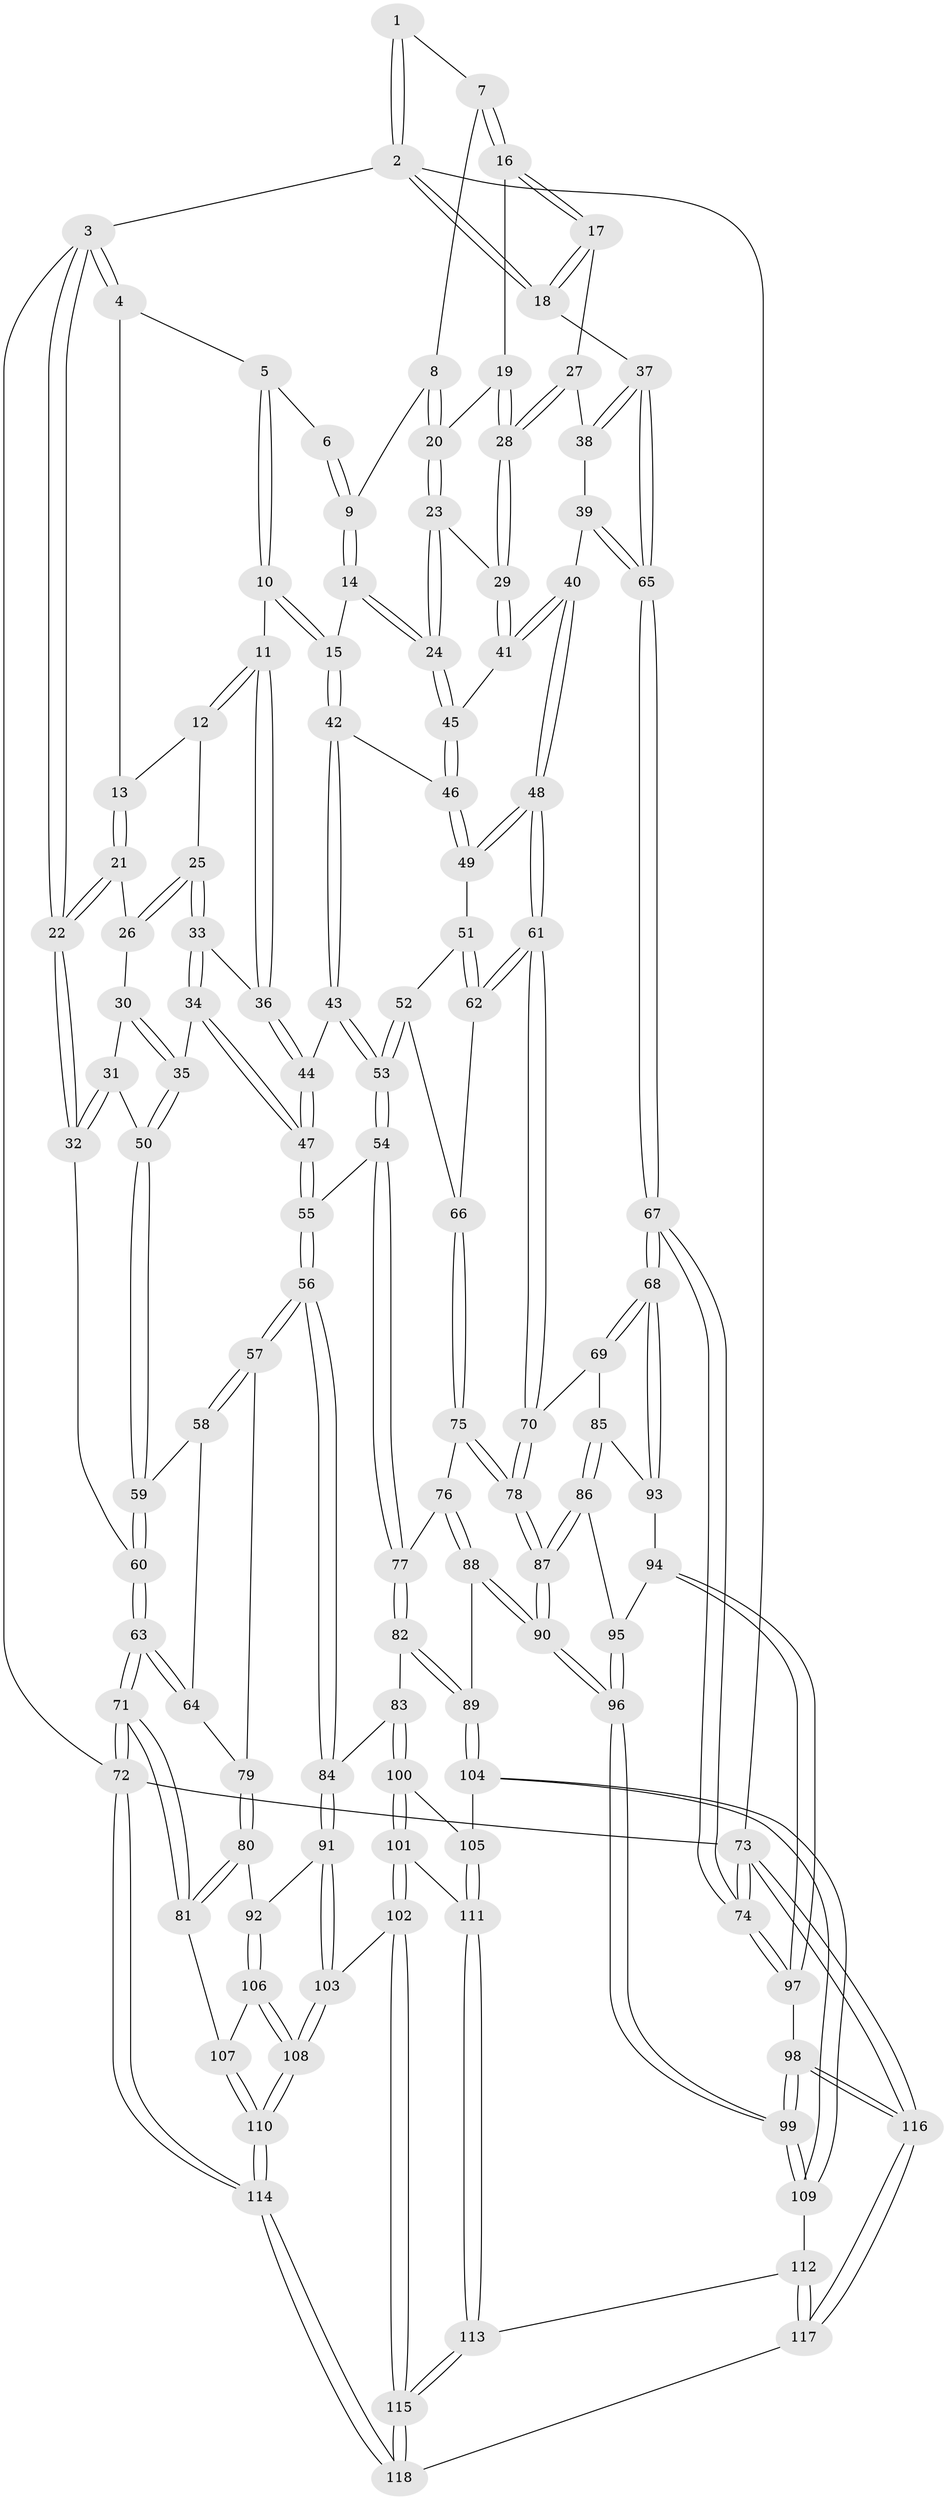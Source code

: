 // Generated by graph-tools (version 1.1) at 2025/00/03/09/25 05:00:00]
// undirected, 118 vertices, 292 edges
graph export_dot {
graph [start="1"]
  node [color=gray90,style=filled];
  1 [pos="+0.7781065202180065+0"];
  2 [pos="+1+0"];
  3 [pos="+0+0"];
  4 [pos="+0.22862066929680266+0"];
  5 [pos="+0.43743828831915754+0"];
  6 [pos="+0.6587206149108804+0"];
  7 [pos="+0.8116302756683196+0.03840846035162263"];
  8 [pos="+0.7309472942660061+0.024043856229404525"];
  9 [pos="+0.6712207925889446+0"];
  10 [pos="+0.42834239059317875+0.09330179787140315"];
  11 [pos="+0.3409658463211853+0.11503537780351053"];
  12 [pos="+0.25501268037129876+0.0460963979003138"];
  13 [pos="+0.23703598930491857+0.02633753569080616"];
  14 [pos="+0.6337776179643528+0.08790297190520523"];
  15 [pos="+0.43377391752311734+0.09888516992577193"];
  16 [pos="+0.844524341699229+0.06539327787254694"];
  17 [pos="+0.9557687986380438+0.0608036368893138"];
  18 [pos="+1+0"];
  19 [pos="+0.8093702770510444+0.08850483463504286"];
  20 [pos="+0.7771114344751738+0.0984147531171601"];
  21 [pos="+0.13634915173210302+0.1028837689682226"];
  22 [pos="+0+0"];
  23 [pos="+0.7692781228165015+0.11233856313335565"];
  24 [pos="+0.6628586413280819+0.15942546792740747"];
  25 [pos="+0.2057848272117968+0.1549761000894014"];
  26 [pos="+0.1416296162419744+0.12344275286623613"];
  27 [pos="+0.8453595898455949+0.17676015036657888"];
  28 [pos="+0.8315209476453319+0.17859311060610814"];
  29 [pos="+0.8128846779569767+0.18500276725659678"];
  30 [pos="+0.14108669368309362+0.1243595584568788"];
  31 [pos="+0+0.2564144972471379"];
  32 [pos="+0+0.22018670116198058"];
  33 [pos="+0.2550295235758207+0.18930580678675582"];
  34 [pos="+0.1973830467518245+0.3278834156785523"];
  35 [pos="+0.12075977215056015+0.32432464047914406"];
  36 [pos="+0.27978767091190193+0.17893637642478152"];
  37 [pos="+1+0.2935163113450536"];
  38 [pos="+0.846770690003502+0.1786133405944535"];
  39 [pos="+0.9626122930938262+0.37633937723608696"];
  40 [pos="+0.7859076957369591+0.4026887683394007"];
  41 [pos="+0.7296689266985538+0.26745540424653835"];
  42 [pos="+0.4848093503164574+0.280641017066063"];
  43 [pos="+0.48375412407813284+0.2816875159084849"];
  44 [pos="+0.3850777106630687+0.3013305551875942"];
  45 [pos="+0.664281920762146+0.21367435807344262"];
  46 [pos="+0.491540334617892+0.28097074459606136"];
  47 [pos="+0.2652044661458721+0.3811156122169485"];
  48 [pos="+0.7726993928683697+0.4183817364097285"];
  49 [pos="+0.6424748130322546+0.41709576152773997"];
  50 [pos="+0.11192195083267555+0.3264375449438683"];
  51 [pos="+0.5942522118892205+0.45294691524108843"];
  52 [pos="+0.5365830302006905+0.4875597122703981"];
  53 [pos="+0.4587654820958532+0.49554074506183715"];
  54 [pos="+0.4378779011255462+0.5165535975681436"];
  55 [pos="+0.29835779309033067+0.5156296776123859"];
  56 [pos="+0.23805222837657686+0.588110905063889"];
  57 [pos="+0.2002868670771782+0.5723066547357123"];
  58 [pos="+0.07707521543811903+0.45750294936625047"];
  59 [pos="+0.07933669824299222+0.4410978814589739"];
  60 [pos="+0+0.3381409240228669"];
  61 [pos="+0.757893824444471+0.5217543637807918"];
  62 [pos="+0.6323364762218856+0.551072955611376"];
  63 [pos="+0+0.5587575849801599"];
  64 [pos="+0+0.5342213559358038"];
  65 [pos="+1+0.3787254466890833"];
  66 [pos="+0.6097323973801068+0.5600370343421879"];
  67 [pos="+1+0.5960077337680332"];
  68 [pos="+1+0.599753590117609"];
  69 [pos="+0.7827542204254688+0.5682571475076525"];
  70 [pos="+0.7610789070570879+0.5396066552706746"];
  71 [pos="+0+0.7686238414021238"];
  72 [pos="+0+1"];
  73 [pos="+1+1"];
  74 [pos="+1+0.7986577198516033"];
  75 [pos="+0.5920009914953299+0.6058836067615055"];
  76 [pos="+0.5525709222634441+0.6279210773060497"];
  77 [pos="+0.4668892075143103+0.5798958438699237"];
  78 [pos="+0.6760594834461859+0.6443481947399171"];
  79 [pos="+0.06161182775720298+0.5853093592334764"];
  80 [pos="+0.04552133999113003+0.7307410161207285"];
  81 [pos="+0+0.7634028880087438"];
  82 [pos="+0.43026505512527596+0.7156515836475988"];
  83 [pos="+0.35375610117943973+0.7449504023295731"];
  84 [pos="+0.23411647290166757+0.6831899853213138"];
  85 [pos="+0.8147495936031586+0.6505357122592371"];
  86 [pos="+0.8039553328696678+0.680197362271175"];
  87 [pos="+0.6675198102986517+0.7175809227753174"];
  88 [pos="+0.574757800728333+0.7578496273403195"];
  89 [pos="+0.5410133336333718+0.7620071272605983"];
  90 [pos="+0.6317805654397215+0.7825863506036618"];
  91 [pos="+0.20785770688036517+0.7098320433978901"];
  92 [pos="+0.20188489562811412+0.7123063856914772"];
  93 [pos="+0.8804147820597956+0.662176021542009"];
  94 [pos="+0.8984629121258217+0.771965421026741"];
  95 [pos="+0.8078330638054961+0.7157107284199631"];
  96 [pos="+0.7088945054143724+0.9149679454068232"];
  97 [pos="+0.9293048160285063+0.8112835679374093"];
  98 [pos="+0.7177285362460155+0.9343279924233503"];
  99 [pos="+0.710504633806258+0.9204572813868099"];
  100 [pos="+0.35383847979564464+0.7453076582563011"];
  101 [pos="+0.33308834977918783+0.8774380367079733"];
  102 [pos="+0.30424487842537934+0.9294753117929491"];
  103 [pos="+0.2448204122529583+0.9056469579410668"];
  104 [pos="+0.47668187311451654+0.8415395985713577"];
  105 [pos="+0.4469782271042468+0.8583900557133503"];
  106 [pos="+0.12946682179837737+0.8613541702499398"];
  107 [pos="+0.01768304578253639+0.8148166578419525"];
  108 [pos="+0.14424703421694607+0.9452652511904347"];
  109 [pos="+0.5429989903487497+0.8991057683129497"];
  110 [pos="+0.1174961785648855+0.9785037083592396"];
  111 [pos="+0.44555755050059237+0.8626614115365274"];
  112 [pos="+0.5074627017420793+0.9107104426621975"];
  113 [pos="+0.4468626588264783+0.9042933176309733"];
  114 [pos="+0+1"];
  115 [pos="+0.38365467053971325+1"];
  116 [pos="+0.7298687065402116+1"];
  117 [pos="+0.48552551734598187+1"];
  118 [pos="+0.41207226761026317+1"];
  1 -- 2;
  1 -- 2;
  1 -- 7;
  2 -- 3;
  2 -- 18;
  2 -- 18;
  2 -- 73;
  3 -- 4;
  3 -- 4;
  3 -- 22;
  3 -- 22;
  3 -- 72;
  4 -- 5;
  4 -- 13;
  5 -- 6;
  5 -- 10;
  5 -- 10;
  6 -- 9;
  6 -- 9;
  7 -- 8;
  7 -- 16;
  7 -- 16;
  8 -- 9;
  8 -- 20;
  8 -- 20;
  9 -- 14;
  9 -- 14;
  10 -- 11;
  10 -- 15;
  10 -- 15;
  11 -- 12;
  11 -- 12;
  11 -- 36;
  11 -- 36;
  12 -- 13;
  12 -- 25;
  13 -- 21;
  13 -- 21;
  14 -- 15;
  14 -- 24;
  14 -- 24;
  15 -- 42;
  15 -- 42;
  16 -- 17;
  16 -- 17;
  16 -- 19;
  17 -- 18;
  17 -- 18;
  17 -- 27;
  18 -- 37;
  19 -- 20;
  19 -- 28;
  19 -- 28;
  20 -- 23;
  20 -- 23;
  21 -- 22;
  21 -- 22;
  21 -- 26;
  22 -- 32;
  22 -- 32;
  23 -- 24;
  23 -- 24;
  23 -- 29;
  24 -- 45;
  24 -- 45;
  25 -- 26;
  25 -- 26;
  25 -- 33;
  25 -- 33;
  26 -- 30;
  27 -- 28;
  27 -- 28;
  27 -- 38;
  28 -- 29;
  28 -- 29;
  29 -- 41;
  29 -- 41;
  30 -- 31;
  30 -- 35;
  30 -- 35;
  31 -- 32;
  31 -- 32;
  31 -- 50;
  32 -- 60;
  33 -- 34;
  33 -- 34;
  33 -- 36;
  34 -- 35;
  34 -- 47;
  34 -- 47;
  35 -- 50;
  35 -- 50;
  36 -- 44;
  36 -- 44;
  37 -- 38;
  37 -- 38;
  37 -- 65;
  37 -- 65;
  38 -- 39;
  39 -- 40;
  39 -- 65;
  39 -- 65;
  40 -- 41;
  40 -- 41;
  40 -- 48;
  40 -- 48;
  41 -- 45;
  42 -- 43;
  42 -- 43;
  42 -- 46;
  43 -- 44;
  43 -- 53;
  43 -- 53;
  44 -- 47;
  44 -- 47;
  45 -- 46;
  45 -- 46;
  46 -- 49;
  46 -- 49;
  47 -- 55;
  47 -- 55;
  48 -- 49;
  48 -- 49;
  48 -- 61;
  48 -- 61;
  49 -- 51;
  50 -- 59;
  50 -- 59;
  51 -- 52;
  51 -- 62;
  51 -- 62;
  52 -- 53;
  52 -- 53;
  52 -- 66;
  53 -- 54;
  53 -- 54;
  54 -- 55;
  54 -- 77;
  54 -- 77;
  55 -- 56;
  55 -- 56;
  56 -- 57;
  56 -- 57;
  56 -- 84;
  56 -- 84;
  57 -- 58;
  57 -- 58;
  57 -- 79;
  58 -- 59;
  58 -- 64;
  59 -- 60;
  59 -- 60;
  60 -- 63;
  60 -- 63;
  61 -- 62;
  61 -- 62;
  61 -- 70;
  61 -- 70;
  62 -- 66;
  63 -- 64;
  63 -- 64;
  63 -- 71;
  63 -- 71;
  64 -- 79;
  65 -- 67;
  65 -- 67;
  66 -- 75;
  66 -- 75;
  67 -- 68;
  67 -- 68;
  67 -- 74;
  67 -- 74;
  68 -- 69;
  68 -- 69;
  68 -- 93;
  68 -- 93;
  69 -- 70;
  69 -- 85;
  70 -- 78;
  70 -- 78;
  71 -- 72;
  71 -- 72;
  71 -- 81;
  71 -- 81;
  72 -- 114;
  72 -- 114;
  72 -- 73;
  73 -- 74;
  73 -- 74;
  73 -- 116;
  73 -- 116;
  74 -- 97;
  74 -- 97;
  75 -- 76;
  75 -- 78;
  75 -- 78;
  76 -- 77;
  76 -- 88;
  76 -- 88;
  77 -- 82;
  77 -- 82;
  78 -- 87;
  78 -- 87;
  79 -- 80;
  79 -- 80;
  80 -- 81;
  80 -- 81;
  80 -- 92;
  81 -- 107;
  82 -- 83;
  82 -- 89;
  82 -- 89;
  83 -- 84;
  83 -- 100;
  83 -- 100;
  84 -- 91;
  84 -- 91;
  85 -- 86;
  85 -- 86;
  85 -- 93;
  86 -- 87;
  86 -- 87;
  86 -- 95;
  87 -- 90;
  87 -- 90;
  88 -- 89;
  88 -- 90;
  88 -- 90;
  89 -- 104;
  89 -- 104;
  90 -- 96;
  90 -- 96;
  91 -- 92;
  91 -- 103;
  91 -- 103;
  92 -- 106;
  92 -- 106;
  93 -- 94;
  94 -- 95;
  94 -- 97;
  94 -- 97;
  95 -- 96;
  95 -- 96;
  96 -- 99;
  96 -- 99;
  97 -- 98;
  98 -- 99;
  98 -- 99;
  98 -- 116;
  98 -- 116;
  99 -- 109;
  99 -- 109;
  100 -- 101;
  100 -- 101;
  100 -- 105;
  101 -- 102;
  101 -- 102;
  101 -- 111;
  102 -- 103;
  102 -- 115;
  102 -- 115;
  103 -- 108;
  103 -- 108;
  104 -- 105;
  104 -- 109;
  104 -- 109;
  105 -- 111;
  105 -- 111;
  106 -- 107;
  106 -- 108;
  106 -- 108;
  107 -- 110;
  107 -- 110;
  108 -- 110;
  108 -- 110;
  109 -- 112;
  110 -- 114;
  110 -- 114;
  111 -- 113;
  111 -- 113;
  112 -- 113;
  112 -- 117;
  112 -- 117;
  113 -- 115;
  113 -- 115;
  114 -- 118;
  114 -- 118;
  115 -- 118;
  115 -- 118;
  116 -- 117;
  116 -- 117;
  117 -- 118;
}
